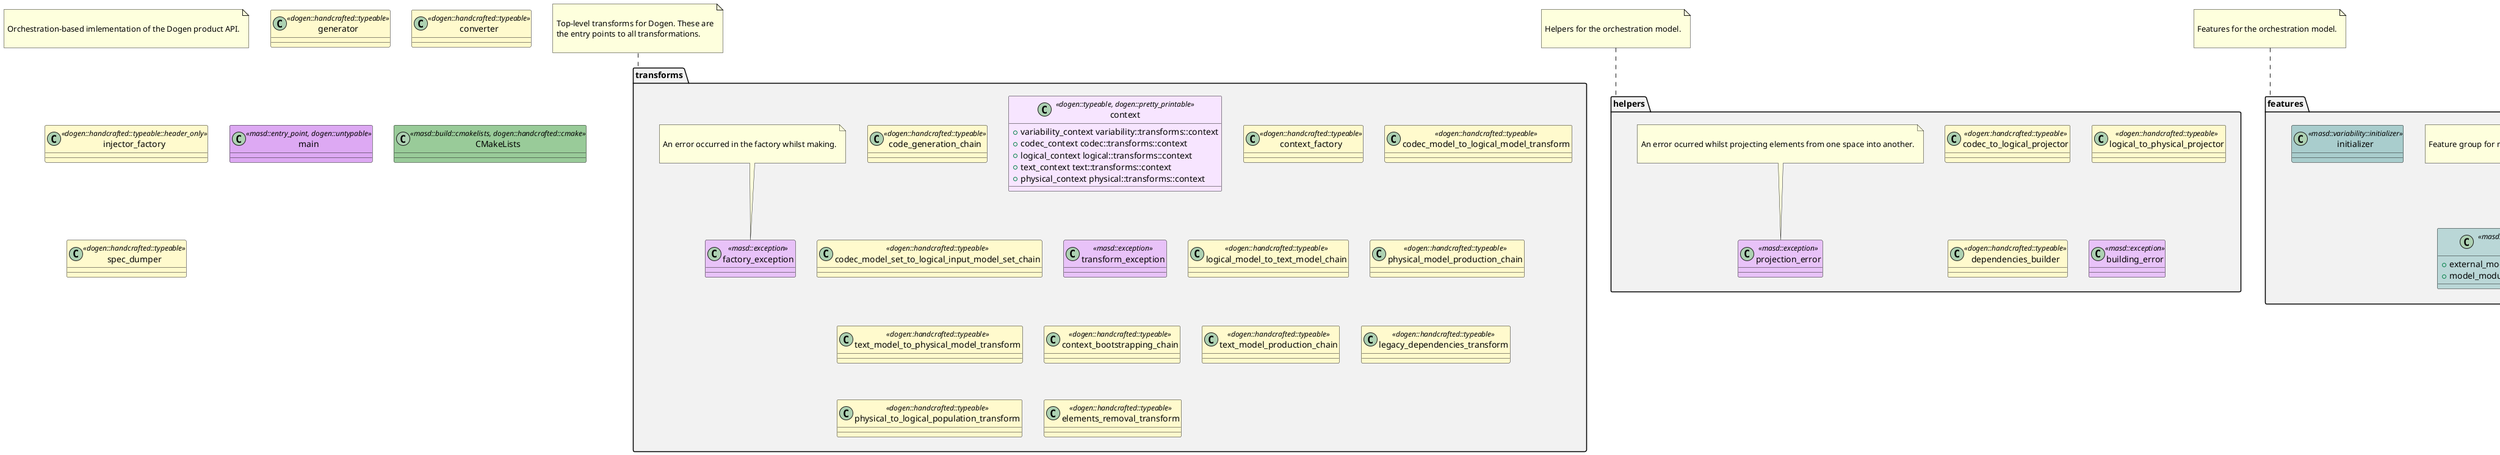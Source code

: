 @startuml
set namespaceSeparator ::
note as N1

Orchestration-based imlementation of the Dogen product API.

end note

namespace transforms #F2F2F2 {
        class code_generation_chain <<dogen::handcrafted::typeable>> #FFFACD {
        }

        class context <<dogen::typeable, dogen::pretty_printable>> #F7E5FF {
                +{field} variability_context variability::transforms::context
                +{field} codec_context codec::transforms::context
                +{field} logical_context logical::transforms::context
                +{field} text_context text::transforms::context
                +{field} physical_context physical::transforms::context
        }

        class context_factory <<dogen::handcrafted::typeable>> #FFFACD {
        }

        class factory_exception <<masd::exception>> #E8C2F8 {
        }

note top of  factory_exception

An error occurred in the factory whilst making.

end note

        class codec_model_to_logical_model_transform <<dogen::handcrafted::typeable>> #FFFACD {
        }

        class codec_model_set_to_logical_input_model_set_chain <<dogen::handcrafted::typeable>> #FFFACD {
        }

        class transform_exception <<masd::exception>> #E8C2F8 {
        }

        class logical_model_to_text_model_chain <<dogen::handcrafted::typeable>> #FFFACD {
        }

        class physical_model_production_chain <<dogen::handcrafted::typeable>> #FFFACD {
        }

        class text_model_to_physical_model_transform <<dogen::handcrafted::typeable>> #FFFACD {
        }

        class context_bootstrapping_chain <<dogen::handcrafted::typeable>> #FFFACD {
        }

        class text_model_production_chain <<dogen::handcrafted::typeable>> #FFFACD {
        }

        class legacy_dependencies_transform <<dogen::handcrafted::typeable>> #FFFACD {
        }

        class physical_to_logical_population_transform <<dogen::handcrafted::typeable>> #FFFACD {
        }

        class elements_removal_transform <<dogen::handcrafted::typeable>> #FFFACD {
        }

}

note top of  transforms

Top-level transforms for Dogen. These are
the entry points to all transformations.

end note

class generator <<dogen::handcrafted::typeable>> #FFFACD {
}

class converter <<dogen::handcrafted::typeable>> #FFFACD {
}

class injector_factory <<dogen::handcrafted::typeable::header_only>> #FFFACD {
}

namespace helpers #F2F2F2 {
        class codec_to_logical_projector <<dogen::handcrafted::typeable>> #FFFACD {
        }

        class logical_to_physical_projector <<dogen::handcrafted::typeable>> #FFFACD {
        }

        class projection_error <<masd::exception>> #E8C2F8 {
        }

note top of  projection_error

An error ocurred whilst projecting elements from one space into another.

end note

        class dependencies_builder <<dogen::handcrafted::typeable>> #FFFACD {
        }

        class building_error <<masd::exception>> #E8C2F8 {
        }

}

note top of  helpers

Helpers for the orchestration model.

end note

namespace features #F2F2F2 {
        class model_location <<masd::variability::feature_bundle>> #BAD7D7 {
                +{field} external_modules masd::variability::text
                +{field} model_modules masd::variability::text
        }

note top of  model_location

Feature group for model location related features.

end note

        class initializer <<masd::variability::initializer>> #A9CDCD {
        }

}

note top of  features

Features for the orchestration model.

end note

class main <<masd::entry_point, dogen::untypable>> #DDA9F3 {
}

class CMakeLists <<masd::build::cmakelists, dogen::handcrafted::cmake>> #99CB99 {
}

class spec_dumper <<dogen::handcrafted::typeable>> #FFFACD {
}

class initializer <<dogen::handcrafted::typeable>> #FFFACD {
}

note top of  initializer


end note

@enduml
